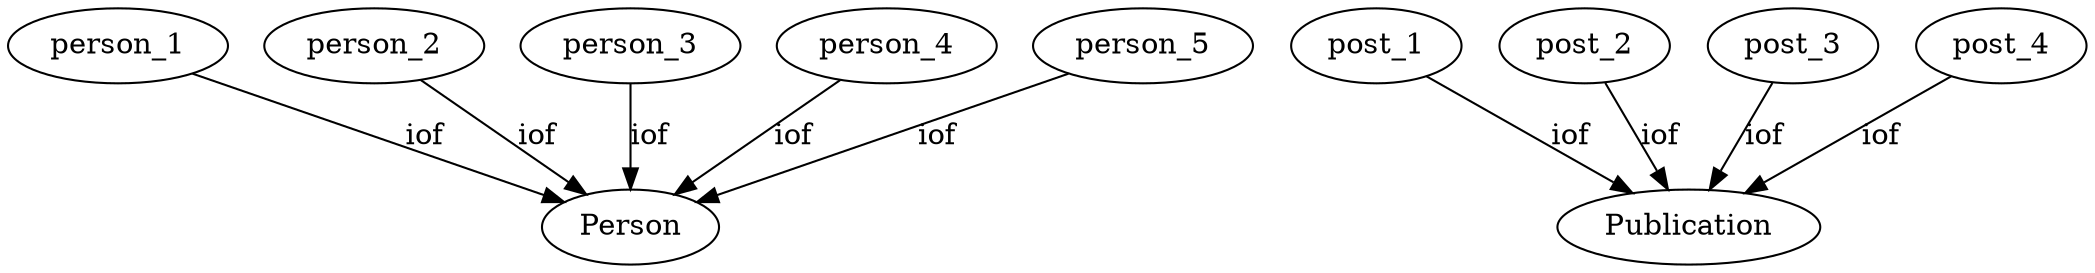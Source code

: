 digraph IAm {"person_1" -> "Person" [ label = "iof" ];"person_2" -> "Person" [ label = "iof" ];"person_3" -> "Person" [ label = "iof" ];"person_4" -> "Person" [ label = "iof" ];"person_5" -> "Person" [ label = "iof" ];"post_1" -> "Publication" [ label = "iof" ];"post_2" -> "Publication" [ label = "iof" ];"post_3" -> "Publication" [ label = "iof" ];"post_4" -> "Publication" [ label = "iof" ];}